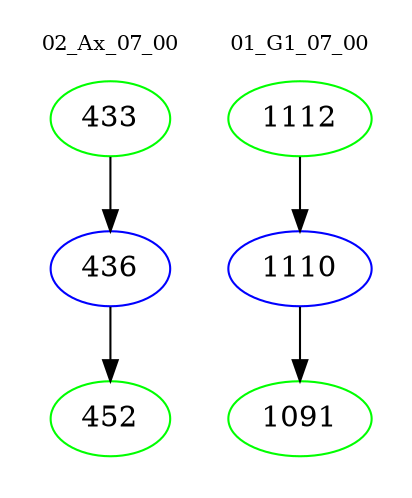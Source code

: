 digraph{
subgraph cluster_0 {
color = white
label = "02_Ax_07_00";
fontsize=10;
T0_433 [label="433", color="green"]
T0_433 -> T0_436 [color="black"]
T0_436 [label="436", color="blue"]
T0_436 -> T0_452 [color="black"]
T0_452 [label="452", color="green"]
}
subgraph cluster_1 {
color = white
label = "01_G1_07_00";
fontsize=10;
T1_1112 [label="1112", color="green"]
T1_1112 -> T1_1110 [color="black"]
T1_1110 [label="1110", color="blue"]
T1_1110 -> T1_1091 [color="black"]
T1_1091 [label="1091", color="green"]
}
}
